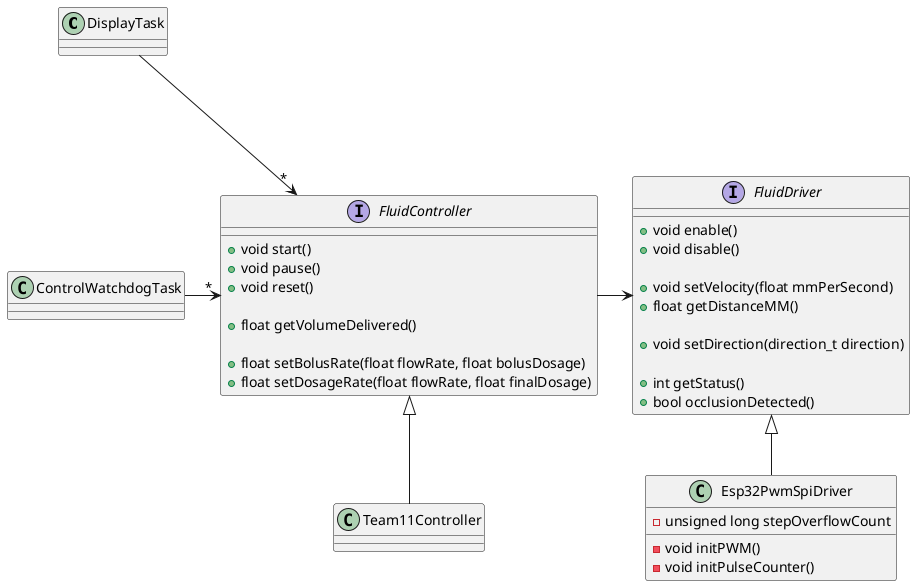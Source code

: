 @startuml OSMI Design
together {
class DisplayTask {}
class ControlWatchdogTask {}
}

interface FluidController {
+  void start()
+  void pause()
+  void reset()

+  float getVolumeDelivered()

+  float setBolusRate(float flowRate, float bolusDosage)
+  float setDosageRate(float flowRate, float finalDosage)


}

interface FluidDriver {
  +void enable()
  +void disable()

  +void setVelocity(float mmPerSecond)
  +float getDistanceMM()

  +void setDirection(direction_t direction)

  +int getStatus()
  +bool occlusionDetected()

}


FluidController -> FluidDriver

class Team11Controller {}
class Esp32PwmSpiDriver {
- unsigned long stepOverflowCount
- void initPWM()
- void initPulseCounter()

}

DisplayTask -[hidden]--> ControlWatchdogTask

Team11Controller -UP-|> FluidController
Esp32PwmSpiDriver -UP-|> FluidDriver

ControlWatchdogTask -> "*" FluidController
DisplayTask -> "*" FluidController
@enduml
